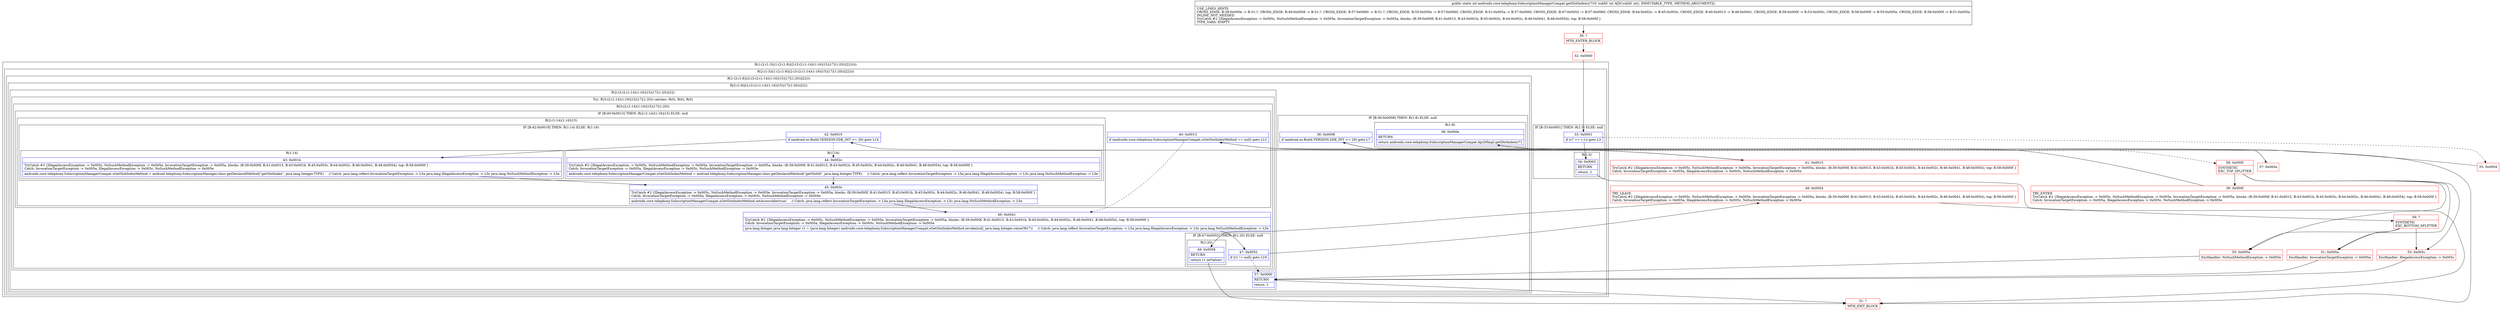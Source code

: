 digraph "CFG forandroidx.core.telephony.SubscriptionManagerCompat.getSlotIndex(I)I" {
subgraph cluster_Region_122657241 {
label = "R(1:(2:(1:3)|(1:(2:(1:8)|(2:(3:(2:(1:14)(1:16)|15)|17|(1:20))|22)))))";
node [shape=record,color=blue];
subgraph cluster_Region_881662333 {
label = "R(2:(1:3)|(1:(2:(1:8)|(2:(3:(2:(1:14)(1:16)|15)|17|(1:20))|22))))";
node [shape=record,color=blue];
subgraph cluster_IfRegion_2035408793 {
label = "IF [B:33:0x0001] THEN: R(1:3) ELSE: null";
node [shape=record,color=blue];
Node_33 [shape=record,label="{33\:\ 0x0001|if (r7 == (\-1)) goto L3\l}"];
subgraph cluster_Region_347686549 {
label = "R(1:3)";
node [shape=record,color=blue];
Node_34 [shape=record,label="{34\:\ 0x0003|RETURN\l|return \-1\l}"];
}
}
subgraph cluster_Region_1875088522 {
label = "R(1:(2:(1:8)|(2:(3:(2:(1:14)(1:16)|15)|17|(1:20))|22)))";
node [shape=record,color=blue];
subgraph cluster_Region_869875454 {
label = "R(2:(1:8)|(2:(3:(2:(1:14)(1:16)|15)|17|(1:20))|22))";
node [shape=record,color=blue];
subgraph cluster_IfRegion_1141084683 {
label = "IF [B:36:0x0008] THEN: R(1:8) ELSE: null";
node [shape=record,color=blue];
Node_36 [shape=record,label="{36\:\ 0x0008|if (android.os.Build.VERSION.SDK_INT \>= 29) goto L7\l}"];
subgraph cluster_Region_441510384 {
label = "R(1:8)";
node [shape=record,color=blue];
Node_38 [shape=record,label="{38\:\ 0x000e|RETURN\l|return androidx.core.telephony.SubscriptionManagerCompat.Api29Impl.getSlotIndex(r7)\l}"];
}
}
subgraph cluster_Region_1774471668 {
label = "R(2:(3:(2:(1:14)(1:16)|15)|17|(1:20))|22)";
node [shape=record,color=blue];
subgraph cluster_TryCatchRegion_328250620 {
label = "Try: R(3:(2:(1:14)(1:16)|15)|17|(1:20)) catches: R(0), R(0), R(0)";
node [shape=record,color=blue];
subgraph cluster_Region_1386604288 {
label = "R(3:(2:(1:14)(1:16)|15)|17|(1:20))";
node [shape=record,color=blue];
subgraph cluster_IfRegion_1272708943 {
label = "IF [B:40:0x0013] THEN: R(2:(1:14)(1:16)|15) ELSE: null";
node [shape=record,color=blue];
Node_40 [shape=record,label="{40\:\ 0x0013|if (androidx.core.telephony.SubscriptionManagerCompat.sGetSlotIndexMethod == null) goto L12\l}"];
subgraph cluster_Region_1448706221 {
label = "R(2:(1:14)(1:16)|15)";
node [shape=record,color=blue];
subgraph cluster_IfRegion_488241275 {
label = "IF [B:42:0x0019] THEN: R(1:14) ELSE: R(1:16)";
node [shape=record,color=blue];
Node_42 [shape=record,label="{42\:\ 0x0019|if (android.os.Build.VERSION.SDK_INT \>= 26) goto L14\l}"];
subgraph cluster_Region_188258416 {
label = "R(1:14)";
node [shape=record,color=blue];
Node_43 [shape=record,label="{43\:\ 0x001b|TryCatch #2 \{IllegalAccessException \-\> 0x005c, NoSuchMethodException \-\> 0x005e, InvocationTargetException \-\> 0x005a, blocks: (B:39:0x000f, B:41:0x0015, B:43:0x001b, B:45:0x003c, B:44:0x002c, B:46:0x0041, B:48:0x0054), top: B:58:0x000f \}\lCatch: InvocationTargetException \-\> 0x005a, IllegalAccessException \-\> 0x005c, NoSuchMethodException \-\> 0x005e\l|androidx.core.telephony.SubscriptionManagerCompat.sGetSlotIndexMethod = android.telephony.SubscriptionManager.class.getDeclaredMethod(\"getSlotIndex\", java.lang.Integer.TYPE)     \/\/ Catch: java.lang.reflect.InvocationTargetException \-\> L5a java.lang.IllegalAccessException \-\> L5c java.lang.NoSuchMethodException \-\> L5e\l}"];
}
subgraph cluster_Region_529350623 {
label = "R(1:16)";
node [shape=record,color=blue];
Node_44 [shape=record,label="{44\:\ 0x002c|TryCatch #2 \{IllegalAccessException \-\> 0x005c, NoSuchMethodException \-\> 0x005e, InvocationTargetException \-\> 0x005a, blocks: (B:39:0x000f, B:41:0x0015, B:43:0x001b, B:45:0x003c, B:44:0x002c, B:46:0x0041, B:48:0x0054), top: B:58:0x000f \}\lCatch: InvocationTargetException \-\> 0x005a, IllegalAccessException \-\> 0x005c, NoSuchMethodException \-\> 0x005e\l|androidx.core.telephony.SubscriptionManagerCompat.sGetSlotIndexMethod = android.telephony.SubscriptionManager.class.getDeclaredMethod(\"getSlotId\", java.lang.Integer.TYPE)     \/\/ Catch: java.lang.reflect.InvocationTargetException \-\> L5a java.lang.IllegalAccessException \-\> L5c java.lang.NoSuchMethodException \-\> L5e\l}"];
}
}
Node_45 [shape=record,label="{45\:\ 0x003c|TryCatch #2 \{IllegalAccessException \-\> 0x005c, NoSuchMethodException \-\> 0x005e, InvocationTargetException \-\> 0x005a, blocks: (B:39:0x000f, B:41:0x0015, B:43:0x001b, B:45:0x003c, B:44:0x002c, B:46:0x0041, B:48:0x0054), top: B:58:0x000f \}\lCatch: InvocationTargetException \-\> 0x005a, IllegalAccessException \-\> 0x005c, NoSuchMethodException \-\> 0x005e\l|androidx.core.telephony.SubscriptionManagerCompat.sGetSlotIndexMethod.setAccessible(true)     \/\/ Catch: java.lang.reflect.InvocationTargetException \-\> L5a java.lang.IllegalAccessException \-\> L5c java.lang.NoSuchMethodException \-\> L5e\l}"];
}
}
Node_46 [shape=record,label="{46\:\ 0x0041|TryCatch #2 \{IllegalAccessException \-\> 0x005c, NoSuchMethodException \-\> 0x005e, InvocationTargetException \-\> 0x005a, blocks: (B:39:0x000f, B:41:0x0015, B:43:0x001b, B:45:0x003c, B:44:0x002c, B:46:0x0041, B:48:0x0054), top: B:58:0x000f \}\lCatch: InvocationTargetException \-\> 0x005a, IllegalAccessException \-\> 0x005c, NoSuchMethodException \-\> 0x005e\l|java.lang.Integer java.lang.Integer r1 = (java.lang.Integer) androidx.core.telephony.SubscriptionManagerCompat.sGetSlotIndexMethod.invoke(null, java.lang.Integer.valueOf(r7))     \/\/ Catch: java.lang.reflect.InvocationTargetException \-\> L5a java.lang.IllegalAccessException \-\> L5c java.lang.NoSuchMethodException \-\> L5e\l}"];
subgraph cluster_IfRegion_1154007499 {
label = "IF [B:47:0x0052] THEN: R(1:20) ELSE: null";
node [shape=record,color=blue];
Node_47 [shape=record,label="{47\:\ 0x0052|if (r1 != null) goto L19\l}"];
subgraph cluster_Region_365383672 {
label = "R(1:20)";
node [shape=record,color=blue];
Node_49 [shape=record,label="{49\:\ 0x0058|RETURN\l|return r1.intValue()\l}"];
}
}
}
subgraph cluster_Region_97228907 {
label = "R(0) | ExcHandler: IllegalAccessException \-\> 0x005c\l";
node [shape=record,color=blue];
}
subgraph cluster_Region_1472426633 {
label = "R(0) | ExcHandler: NoSuchMethodException \-\> 0x005e\l";
node [shape=record,color=blue];
}
subgraph cluster_Region_418880281 {
label = "R(0) | ExcHandler: InvocationTargetException \-\> 0x005a\l";
node [shape=record,color=blue];
}
}
Node_57 [shape=record,label="{57\:\ 0x0060|RETURN\l|return \-1\l}"];
}
}
}
}
}
subgraph cluster_Region_1472426633 {
label = "R(0) | ExcHandler: NoSuchMethodException \-\> 0x005e\l";
node [shape=record,color=blue];
}
subgraph cluster_Region_97228907 {
label = "R(0) | ExcHandler: IllegalAccessException \-\> 0x005c\l";
node [shape=record,color=blue];
}
subgraph cluster_Region_418880281 {
label = "R(0) | ExcHandler: InvocationTargetException \-\> 0x005a\l";
node [shape=record,color=blue];
}
Node_30 [shape=record,color=red,label="{30\:\ ?|MTH_ENTER_BLOCK\l}"];
Node_32 [shape=record,color=red,label="{32\:\ 0x0000}"];
Node_31 [shape=record,color=red,label="{31\:\ ?|MTH_EXIT_BLOCK\l}"];
Node_35 [shape=record,color=red,label="{35\:\ 0x0004}"];
Node_37 [shape=record,color=red,label="{37\:\ 0x000a}"];
Node_58 [shape=record,color=red,label="{58\:\ 0x000f|SYNTHETIC\lEXC_TOP_SPLITTER\l}"];
Node_39 [shape=record,color=red,label="{39\:\ 0x000f|TRY_ENTER\lTryCatch #2 \{IllegalAccessException \-\> 0x005c, NoSuchMethodException \-\> 0x005e, InvocationTargetException \-\> 0x005a, blocks: (B:39:0x000f, B:41:0x0015, B:43:0x001b, B:45:0x003c, B:44:0x002c, B:46:0x0041, B:48:0x0054), top: B:58:0x000f \}\lCatch: InvocationTargetException \-\> 0x005a, IllegalAccessException \-\> 0x005c, NoSuchMethodException \-\> 0x005e\l}"];
Node_41 [shape=record,color=red,label="{41\:\ 0x0015|TryCatch #2 \{IllegalAccessException \-\> 0x005c, NoSuchMethodException \-\> 0x005e, InvocationTargetException \-\> 0x005a, blocks: (B:39:0x000f, B:41:0x0015, B:43:0x001b, B:45:0x003c, B:44:0x002c, B:46:0x0041, B:48:0x0054), top: B:58:0x000f \}\lCatch: InvocationTargetException \-\> 0x005a, IllegalAccessException \-\> 0x005c, NoSuchMethodException \-\> 0x005e\l}"];
Node_48 [shape=record,color=red,label="{48\:\ 0x0054|TRY_LEAVE\lTryCatch #2 \{IllegalAccessException \-\> 0x005c, NoSuchMethodException \-\> 0x005e, InvocationTargetException \-\> 0x005a, blocks: (B:39:0x000f, B:41:0x0015, B:43:0x001b, B:45:0x003c, B:44:0x002c, B:46:0x0041, B:48:0x0054), top: B:58:0x000f \}\lCatch: InvocationTargetException \-\> 0x005a, IllegalAccessException \-\> 0x005c, NoSuchMethodException \-\> 0x005e\l}"];
Node_59 [shape=record,color=red,label="{59\:\ ?|SYNTHETIC\lEXC_BOTTOM_SPLITTER\l}"];
Node_53 [shape=record,color=red,label="{53\:\ 0x005c|ExcHandler: IllegalAccessException \-\> 0x005c\l}"];
Node_55 [shape=record,color=red,label="{55\:\ 0x005e|ExcHandler: NoSuchMethodException \-\> 0x005e\l}"];
Node_51 [shape=record,color=red,label="{51\:\ 0x005a|ExcHandler: InvocationTargetException \-\> 0x005a\l}"];
MethodNode[shape=record,label="{public static int androidx.core.telephony.SubscriptionManagerCompat.getSlotIndex((r7v0 'subId' int A[D('subId' int), IMMUTABLE_TYPE, METHOD_ARGUMENT]))  | USE_LINES_HINTS\lCROSS_EDGE: B:38:0x000e \-\> B:31:?, CROSS_EDGE: B:49:0x0058 \-\> B:31:?, CROSS_EDGE: B:57:0x0060 \-\> B:31:?, CROSS_EDGE: B:55:0x005e \-\> B:57:0x0060, CROSS_EDGE: B:51:0x005a \-\> B:57:0x0060, CROSS_EDGE: B:47:0x0052 \-\> B:57:0x0060, CROSS_EDGE: B:44:0x002c \-\> B:45:0x003c, CROSS_EDGE: B:40:0x0013 \-\> B:46:0x0041, CROSS_EDGE: B:58:0x000f \-\> B:53:0x005c, CROSS_EDGE: B:58:0x000f \-\> B:55:0x005e, CROSS_EDGE: B:58:0x000f \-\> B:51:0x005a\lINLINE_NOT_NEEDED\lTryCatch #2 \{IllegalAccessException \-\> 0x005c, NoSuchMethodException \-\> 0x005e, InvocationTargetException \-\> 0x005a, blocks: (B:39:0x000f, B:41:0x0015, B:43:0x001b, B:45:0x003c, B:44:0x002c, B:46:0x0041, B:48:0x0054), top: B:58:0x000f \}\lTYPE_VARS: EMPTY\l}"];
MethodNode -> Node_30;Node_33 -> Node_34;
Node_33 -> Node_35[style=dashed];
Node_34 -> Node_31;
Node_36 -> Node_37;
Node_36 -> Node_58[style=dashed];
Node_38 -> Node_31;
Node_40 -> Node_41;
Node_40 -> Node_46[style=dashed];
Node_42 -> Node_43;
Node_42 -> Node_44[style=dashed];
Node_43 -> Node_45;
Node_44 -> Node_45;
Node_45 -> Node_46;
Node_46 -> Node_47;
Node_47 -> Node_48;
Node_47 -> Node_57[style=dashed];
Node_49 -> Node_31;
Node_57 -> Node_31;
Node_30 -> Node_32;
Node_32 -> Node_33;
Node_35 -> Node_36;
Node_37 -> Node_38;
Node_58 -> Node_39;
Node_58 -> Node_53;
Node_58 -> Node_55;
Node_58 -> Node_51;
Node_39 -> Node_40;
Node_41 -> Node_42;
Node_48 -> Node_49;
Node_48 -> Node_59;
Node_59 -> Node_53;
Node_59 -> Node_55;
Node_59 -> Node_51;
Node_53 -> Node_57;
Node_55 -> Node_57;
Node_51 -> Node_57;
}

